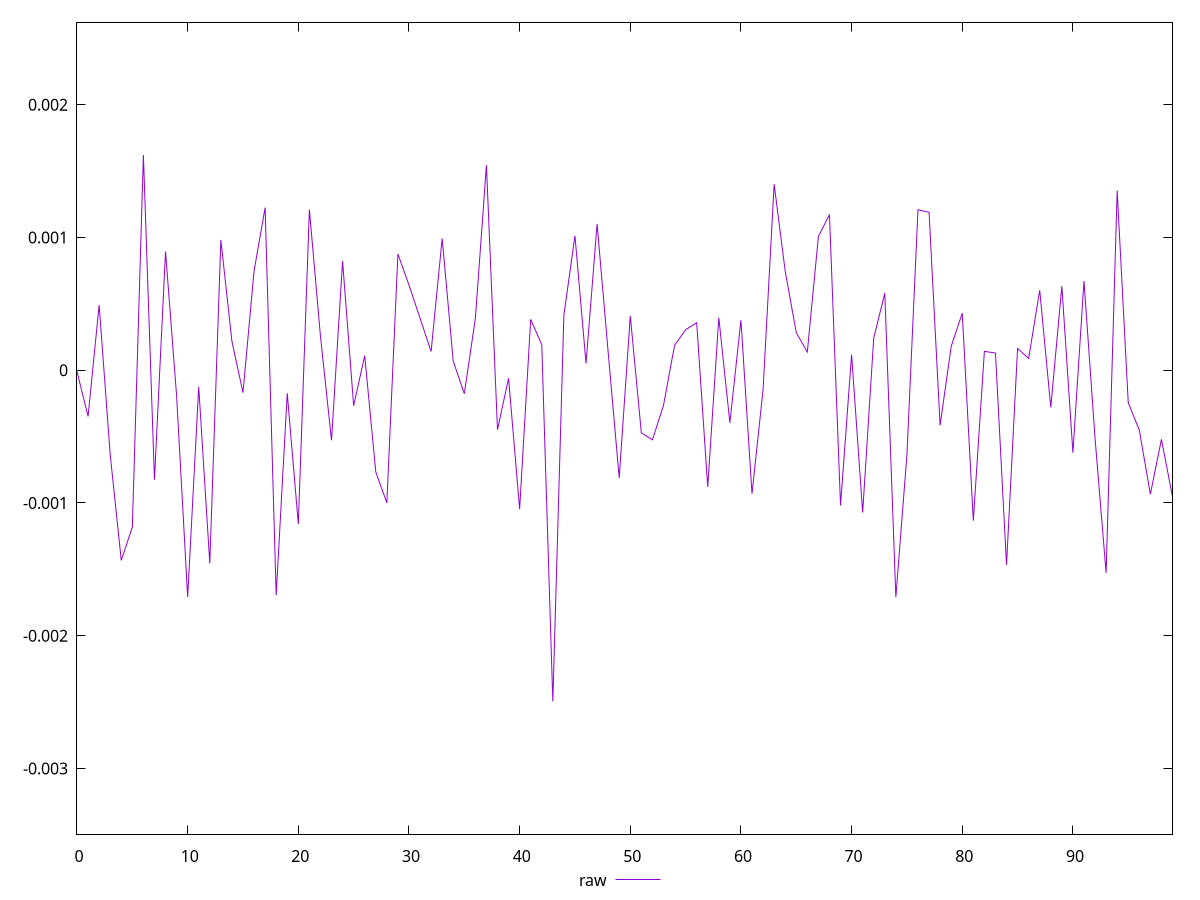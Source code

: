 reset

$raw <<EOF
0 -0.000010421355753459371
1 -0.0003485875566008878
2 0.0004909545001315962
3 -0.0006359341771853433
4 -0.0014326795886690723
5 -0.0011823785147245635
6 0.0016207967303063287
7 -0.0008252957769846414
8 0.0008935038707884868
9 -0.00019206945927027763
10 -0.0017080674599049494
11 -0.0001256645316132621
12 -0.0014552520008061954
13 0.0009808514833385851
14 0.0002171049502884881
15 -0.00016949724395960984
16 0.0007473608162606338
17 0.0012249387449478955
18 -0.0016937797401530453
19 -0.00017398245572546321
20 -0.0011585721286270444
21 0.0012098398393660058
22 0.00025698489714872654
23 -0.0005282477583832712
24 0.0008224144537239853
25 -0.0002678180872542124
26 0.0001098180680107974
27 -0.0007662875177548601
28 -0.0009998087193581306
29 0.0008750804595378248
30 0.0006416192826774025
31 0.0003917843925396
32 0.00014066960357158042
33 0.0009919506259848665
34 0.00006811652647623068
35 -0.00017742268368885482
36 0.000390638671989052
37 0.0015437312956302408
38 -0.00044870845778529624
39 -0.000060744983451821444
40 -0.0010465283651228286
41 0.00038281042322759195
42 0.00019139210612337254
43 -0.0024952023189295904
44 0.0004146803762276885
45 0.0010127618727798604
46 0.000051450585316742405
47 0.0011011906952876239
48 0.00013670795513268108
49 -0.0008122248796018971
50 0.0004088124838867946
51 -0.00047194985347905337
52 -0.0005247450633754314
53 -0.0002655037063538368
54 0.00018675714530581034
55 0.00030472029506796726
56 0.00035740236714138505
57 -0.0008795628533111832
58 0.00039561335372720883
59 -0.00039683840540837847
60 0.0003769823366005509
61 -0.0009312059326365863
62 -0.00014608220544622962
63 0.0014013773225631187
64 0.00074509569725279
65 0.00028264793028035526
66 0.00013688143390559875
67 0.0010066809185858173
68 0.0011720674882484115
69 -0.001018643305294903
70 0.00011718150770405056
71 -0.0010721533336601253
72 0.00024195030629690085
73 0.0005798375554409762
74 -0.0017096075964507184
75 -0.0006385091172832035
76 0.0012085563553572876
77 0.0011896808279237337
78 -0.0004148026427960805
79 0.00017888929734730664
80 0.0004297366906315991
81 -0.0011337162896463305
82 0.00014180381350892835
83 0.00012916537829039121
84 -0.0014660724556067651
85 0.00016351044009596527
86 0.00008898796189673596
87 0.0006021094948957306
88 -0.00028050645614343116
89 0.000633241246026732
90 -0.0006216345117198597
91 0.0006721464240990238
92 -0.0005121070412922535
93 -0.0015266167540474774
94 0.0013526921260294921
95 -0.0002445606166743497
96 -0.0004509562366869724
97 -0.0009343209511971318
98 -0.0005214051899862127
99 -0.0009531212473437633
EOF

set key outside below
set xrange [0:99]
set yrange [-0.0034952023189295904:0.0026207967303063288]
set trange [-0.0034952023189295904:0.0026207967303063288]
set terminal svg size 640, 500 enhanced background rgb 'white'
set output "report_00022_2021-02-20T12:08:46.964Z/meta/pScore-difference/samples/pages+cached+noadtech+nomedia+nocss/raw/values.svg"

plot $raw title "raw" with line

reset
